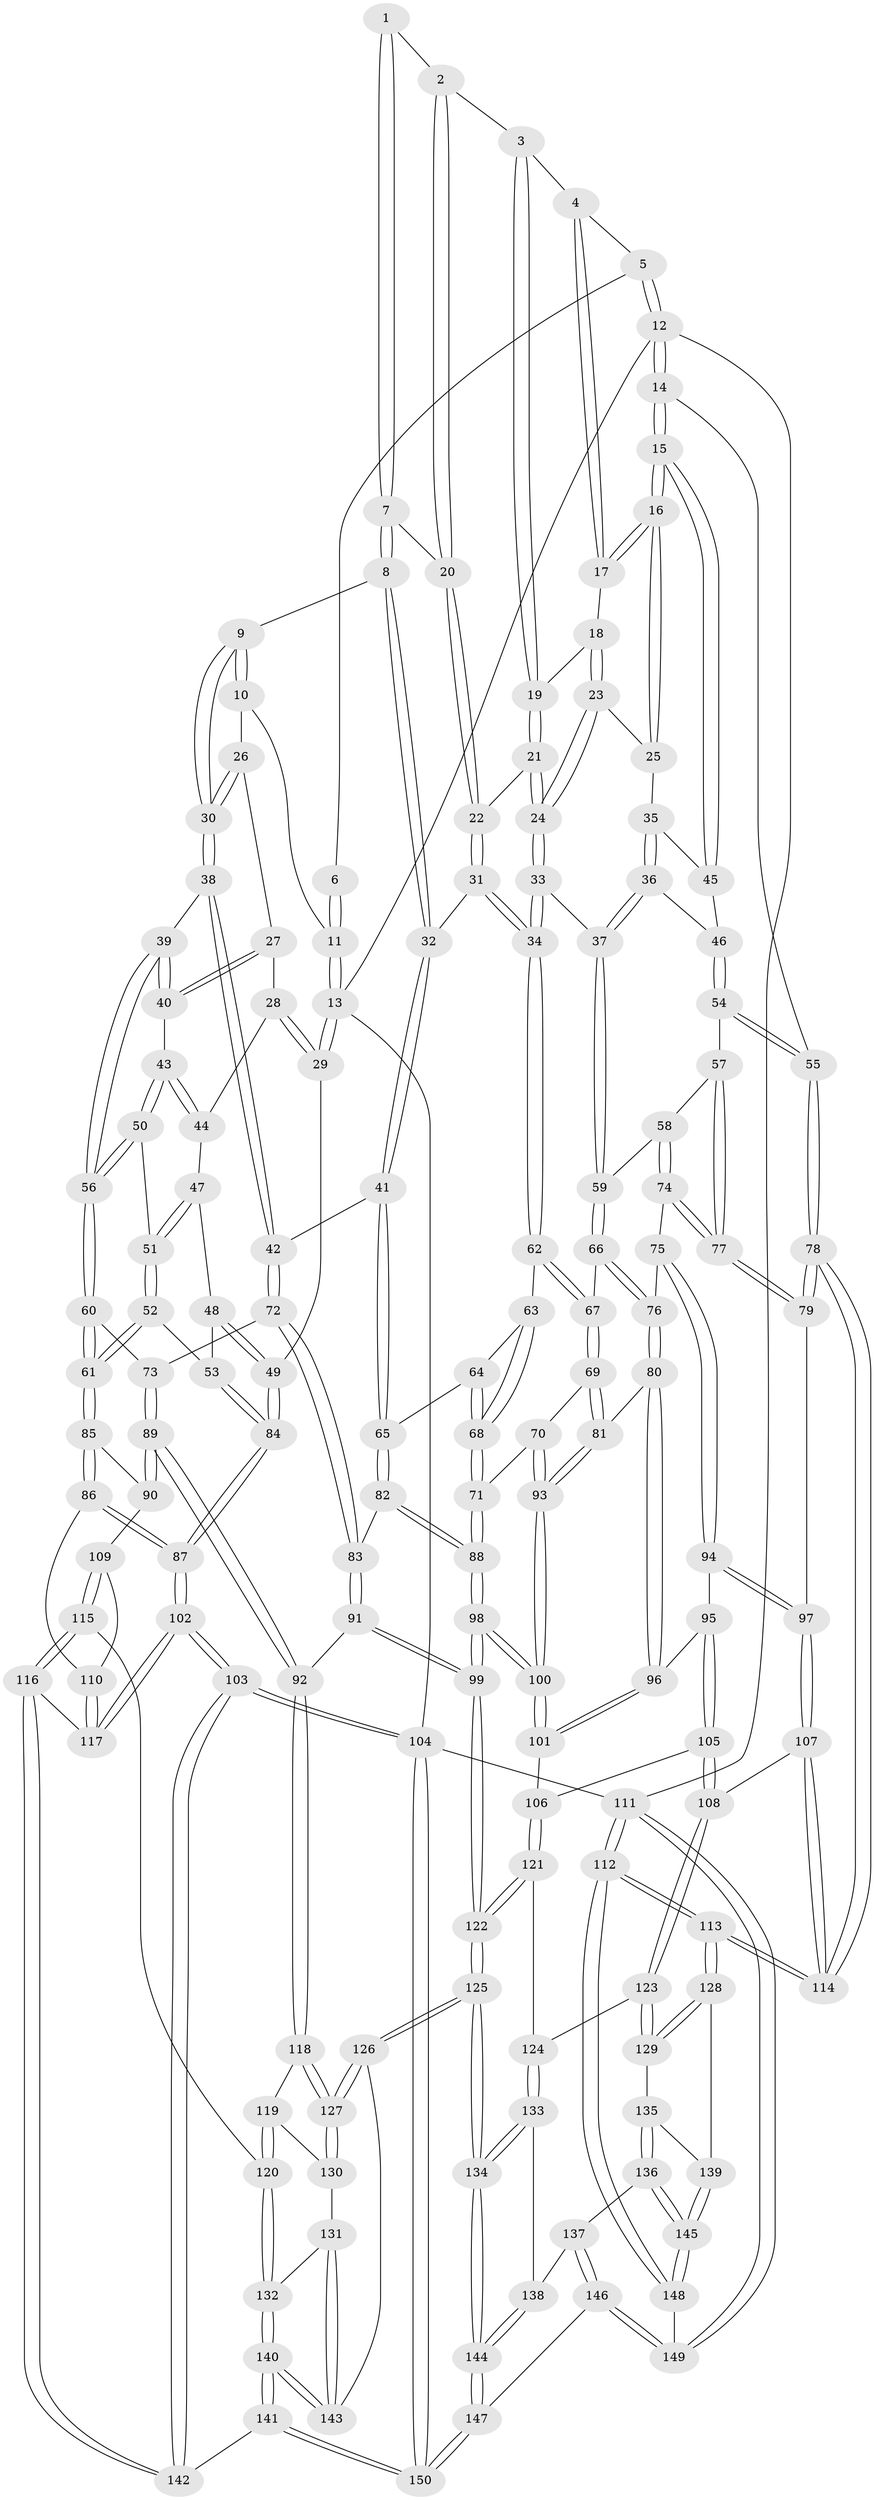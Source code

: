 // Generated by graph-tools (version 1.1) at 2025/27/03/15/25 16:27:56]
// undirected, 150 vertices, 372 edges
graph export_dot {
graph [start="1"]
  node [color=gray90,style=filled];
  1 [pos="+0.6086688634856767+0"];
  2 [pos="+0.6653147960755097+0.07309619061985533"];
  3 [pos="+0.7631267861602752+0"];
  4 [pos="+0.8161194594176893+0"];
  5 [pos="+0.8273616894174389+0"];
  6 [pos="+0.6060628696390641+0"];
  7 [pos="+0.6137796518528741+0.12415062554934099"];
  8 [pos="+0.4584872992826904+0.11391102133306125"];
  9 [pos="+0.4398390719661148+0.09291526128979043"];
  10 [pos="+0.38084403060293065+0.00022843540843128912"];
  11 [pos="+0.36327021996602876+0"];
  12 [pos="+1+0"];
  13 [pos="+0+0"];
  14 [pos="+1+0.08019154323200103"];
  15 [pos="+1+0.10836665375889983"];
  16 [pos="+1+0.11502997834489678"];
  17 [pos="+0.8734818664960521+0.09354097184870556"];
  18 [pos="+0.8540638755291255+0.12366671026734388"];
  19 [pos="+0.7600710274565169+0.10908723816521834"];
  20 [pos="+0.6324910825213609+0.13150553500146078"];
  21 [pos="+0.7110150719824305+0.1646818654465633"];
  22 [pos="+0.6374126141562221+0.13662081819759736"];
  23 [pos="+0.8603232112954375+0.18606390921995156"];
  24 [pos="+0.7492449274772082+0.239515366378603"];
  25 [pos="+0.8667023875657259+0.18989546889111839"];
  26 [pos="+0.26127198377392985+0.13146672959675046"];
  27 [pos="+0.22264092217151824+0.1605035916698067"];
  28 [pos="+0.06121556318979921+0.12793218869134873"];
  29 [pos="+0+0"];
  30 [pos="+0.33086040716770665+0.237035361937361"];
  31 [pos="+0.5821102208629839+0.31491516602315606"];
  32 [pos="+0.4789080918177551+0.29641527072508994"];
  33 [pos="+0.7459928098375957+0.2684868148465521"];
  34 [pos="+0.6058513740833821+0.3298161252005238"];
  35 [pos="+0.894215713995082+0.2335595290865883"];
  36 [pos="+0.8125254753828063+0.33136673527348054"];
  37 [pos="+0.8010709694766351+0.3370146676269629"];
  38 [pos="+0.3159408100205689+0.33927628678901106"];
  39 [pos="+0.30030270569283846+0.3347771863374994"];
  40 [pos="+0.23119661805273406+0.29924951446310755"];
  41 [pos="+0.4218361167966829+0.3490247962862043"];
  42 [pos="+0.32171489923129765+0.34300126701664035"];
  43 [pos="+0.21701903509596643+0.3034291878629979"];
  44 [pos="+0.08102812399325907+0.2374806733889659"];
  45 [pos="+0.9040317055995085+0.23923886560378038"];
  46 [pos="+0.9427262739695765+0.307748818155628"];
  47 [pos="+0.07528603923534855+0.2513655847832412"];
  48 [pos="+0.05115397752550548+0.291600696356029"];
  49 [pos="+0+0.32233321546609356"];
  50 [pos="+0.16646086606962843+0.34722946538778726"];
  51 [pos="+0.14625137236146135+0.35899779190278064"];
  52 [pos="+0.0876025110349156+0.40668724440463666"];
  53 [pos="+0.08317892765302345+0.4061433509471561"];
  54 [pos="+1+0.3458708712251487"];
  55 [pos="+1+0.3284148682187292"];
  56 [pos="+0.20678549999568788+0.4304818396548998"];
  57 [pos="+0.9445528619291002+0.39446128050931134"];
  58 [pos="+0.8935309902592555+0.4079174921295614"];
  59 [pos="+0.8028187579789606+0.36311371325875774"];
  60 [pos="+0.19406147608392227+0.4638352860850227"];
  61 [pos="+0.15555315406046305+0.48329549736155203"];
  62 [pos="+0.6153935451752331+0.3633743027479015"];
  63 [pos="+0.6135491963912181+0.36624028171087014"];
  64 [pos="+0.5453234951340963+0.4270383556672077"];
  65 [pos="+0.44355974718388813+0.43253649658393956"];
  66 [pos="+0.7928838762892472+0.38065268167088084"];
  67 [pos="+0.6402879452615432+0.3920776699866239"];
  68 [pos="+0.5595191186399959+0.49785699941591766"];
  69 [pos="+0.6752368393665521+0.4742639543975272"];
  70 [pos="+0.6169050170938327+0.5020759812857561"];
  71 [pos="+0.5579351547788893+0.505050354895515"];
  72 [pos="+0.28924866380750924+0.4695227586825158"];
  73 [pos="+0.2878716539824073+0.47232261358104255"];
  74 [pos="+0.883607778354143+0.4702206157827718"];
  75 [pos="+0.8221459588189448+0.49435697910887055"];
  76 [pos="+0.7721006038249261+0.46356520939153256"];
  77 [pos="+0.9460697543913642+0.5217999698253268"];
  78 [pos="+1+0.4978024287718459"];
  79 [pos="+0.9567788433694016+0.5387951815554316"];
  80 [pos="+0.7238208933763025+0.4918185500149854"];
  81 [pos="+0.7074936822671761+0.49098049282624007"];
  82 [pos="+0.4475836685718656+0.4715644347503722"];
  83 [pos="+0.44002411585226703+0.4801440435964212"];
  84 [pos="+0+0.505609971661889"];
  85 [pos="+0.15546452369064737+0.49290269014213206"];
  86 [pos="+0+0.567784729892025"];
  87 [pos="+0+0.5449304852683716"];
  88 [pos="+0.5349765115604528+0.5199700943107987"];
  89 [pos="+0.3062248301932269+0.6047665708403714"];
  90 [pos="+0.17349943484691221+0.564696697202364"];
  91 [pos="+0.34710285419793285+0.624112063234951"];
  92 [pos="+0.3291717708555387+0.6282808373764525"];
  93 [pos="+0.6410364021254458+0.6219706013892871"];
  94 [pos="+0.8460908492237935+0.563716327447135"];
  95 [pos="+0.7771939774263917+0.5878655034099989"];
  96 [pos="+0.7540009190382915+0.5771371699249883"];
  97 [pos="+0.9028003592084203+0.5972205896911873"];
  98 [pos="+0.5526074543382257+0.6863186641857792"];
  99 [pos="+0.5495813033606989+0.6897180826471615"];
  100 [pos="+0.6327123663839753+0.656470349192848"];
  101 [pos="+0.6575119582596071+0.6592223517931083"];
  102 [pos="+0+0.6565272032430504"];
  103 [pos="+0+1"];
  104 [pos="+0+1"];
  105 [pos="+0.7906909592226588+0.6639049337188446"];
  106 [pos="+0.7168742047675816+0.690447110081707"];
  107 [pos="+0.9025242223154968+0.6746472418012754"];
  108 [pos="+0.8784449428979964+0.6919430468016401"];
  109 [pos="+0.11779649973019402+0.6123874480263385"];
  110 [pos="+0.10367088829399648+0.6098486461666417"];
  111 [pos="+1+1"];
  112 [pos="+1+1"];
  113 [pos="+1+0.9077309895909155"];
  114 [pos="+1+0.8288522268377934"];
  115 [pos="+0.15029513179750686+0.7553623424402862"];
  116 [pos="+0.1025174564627123+0.775938328282776"];
  117 [pos="+0.015844580059854077+0.7354555749897529"];
  118 [pos="+0.32103857788578605+0.6468437848765455"];
  119 [pos="+0.2813577009214325+0.710932286024197"];
  120 [pos="+0.20788869131500395+0.7639492710507481"];
  121 [pos="+0.7382700381807723+0.7489459736551031"];
  122 [pos="+0.5457652760964431+0.8065766211411237"];
  123 [pos="+0.8508472279273674+0.762177668911495"];
  124 [pos="+0.7553513191575959+0.7769179332989341"];
  125 [pos="+0.5386095758552941+0.874282619732789"];
  126 [pos="+0.49905220229059666+0.8659512028056799"];
  127 [pos="+0.44361622377679677+0.8253064956991617"];
  128 [pos="+1+0.8747211261170736"];
  129 [pos="+0.8597574182746324+0.7858891662091041"];
  130 [pos="+0.33359548653315807+0.7770849224821864"];
  131 [pos="+0.3359975892411216+0.8528805660858533"];
  132 [pos="+0.23716424632791308+0.857050292937348"];
  133 [pos="+0.7539578525637901+0.7799503882812862"];
  134 [pos="+0.5389636166998608+0.8749626607389199"];
  135 [pos="+0.8583773890792319+0.7897361134196881"];
  136 [pos="+0.8133984403212218+0.8994540141062944"];
  137 [pos="+0.7788889815364879+0.8935114629333742"];
  138 [pos="+0.7608315513536832+0.8793028946363814"];
  139 [pos="+0.894409904222462+0.9075873083856731"];
  140 [pos="+0.21667798095045834+1"];
  141 [pos="+0.13891418787066118+1"];
  142 [pos="+0.0982373801134083+0.7880611135631868"];
  143 [pos="+0.3777315706805626+0.8784707006650369"];
  144 [pos="+0.5419663680157959+0.884348559133088"];
  145 [pos="+0.8430460435117157+0.9266253240810639"];
  146 [pos="+0.599763905260616+1"];
  147 [pos="+0.5514463163064355+1"];
  148 [pos="+0.8440911432796623+0.9506008599420941"];
  149 [pos="+0.7535848428164211+1"];
  150 [pos="+0.13146172441431397+1"];
  1 -- 2;
  1 -- 7;
  1 -- 7;
  2 -- 3;
  2 -- 20;
  2 -- 20;
  3 -- 4;
  3 -- 19;
  3 -- 19;
  4 -- 5;
  4 -- 17;
  4 -- 17;
  5 -- 6;
  5 -- 12;
  5 -- 12;
  6 -- 11;
  6 -- 11;
  7 -- 8;
  7 -- 8;
  7 -- 20;
  8 -- 9;
  8 -- 32;
  8 -- 32;
  9 -- 10;
  9 -- 10;
  9 -- 30;
  9 -- 30;
  10 -- 11;
  10 -- 26;
  11 -- 13;
  11 -- 13;
  12 -- 13;
  12 -- 14;
  12 -- 14;
  12 -- 111;
  13 -- 29;
  13 -- 29;
  13 -- 104;
  14 -- 15;
  14 -- 15;
  14 -- 55;
  15 -- 16;
  15 -- 16;
  15 -- 45;
  15 -- 45;
  16 -- 17;
  16 -- 17;
  16 -- 25;
  16 -- 25;
  17 -- 18;
  18 -- 19;
  18 -- 23;
  18 -- 23;
  19 -- 21;
  19 -- 21;
  20 -- 22;
  20 -- 22;
  21 -- 22;
  21 -- 24;
  21 -- 24;
  22 -- 31;
  22 -- 31;
  23 -- 24;
  23 -- 24;
  23 -- 25;
  24 -- 33;
  24 -- 33;
  25 -- 35;
  26 -- 27;
  26 -- 30;
  26 -- 30;
  27 -- 28;
  27 -- 40;
  27 -- 40;
  28 -- 29;
  28 -- 29;
  28 -- 44;
  29 -- 49;
  30 -- 38;
  30 -- 38;
  31 -- 32;
  31 -- 34;
  31 -- 34;
  32 -- 41;
  32 -- 41;
  33 -- 34;
  33 -- 34;
  33 -- 37;
  34 -- 62;
  34 -- 62;
  35 -- 36;
  35 -- 36;
  35 -- 45;
  36 -- 37;
  36 -- 37;
  36 -- 46;
  37 -- 59;
  37 -- 59;
  38 -- 39;
  38 -- 42;
  38 -- 42;
  39 -- 40;
  39 -- 40;
  39 -- 56;
  39 -- 56;
  40 -- 43;
  41 -- 42;
  41 -- 65;
  41 -- 65;
  42 -- 72;
  42 -- 72;
  43 -- 44;
  43 -- 44;
  43 -- 50;
  43 -- 50;
  44 -- 47;
  45 -- 46;
  46 -- 54;
  46 -- 54;
  47 -- 48;
  47 -- 51;
  47 -- 51;
  48 -- 49;
  48 -- 49;
  48 -- 53;
  49 -- 84;
  49 -- 84;
  50 -- 51;
  50 -- 56;
  50 -- 56;
  51 -- 52;
  51 -- 52;
  52 -- 53;
  52 -- 61;
  52 -- 61;
  53 -- 84;
  53 -- 84;
  54 -- 55;
  54 -- 55;
  54 -- 57;
  55 -- 78;
  55 -- 78;
  56 -- 60;
  56 -- 60;
  57 -- 58;
  57 -- 77;
  57 -- 77;
  58 -- 59;
  58 -- 74;
  58 -- 74;
  59 -- 66;
  59 -- 66;
  60 -- 61;
  60 -- 61;
  60 -- 73;
  61 -- 85;
  61 -- 85;
  62 -- 63;
  62 -- 67;
  62 -- 67;
  63 -- 64;
  63 -- 68;
  63 -- 68;
  64 -- 65;
  64 -- 68;
  64 -- 68;
  65 -- 82;
  65 -- 82;
  66 -- 67;
  66 -- 76;
  66 -- 76;
  67 -- 69;
  67 -- 69;
  68 -- 71;
  68 -- 71;
  69 -- 70;
  69 -- 81;
  69 -- 81;
  70 -- 71;
  70 -- 93;
  70 -- 93;
  71 -- 88;
  71 -- 88;
  72 -- 73;
  72 -- 83;
  72 -- 83;
  73 -- 89;
  73 -- 89;
  74 -- 75;
  74 -- 77;
  74 -- 77;
  75 -- 76;
  75 -- 94;
  75 -- 94;
  76 -- 80;
  76 -- 80;
  77 -- 79;
  77 -- 79;
  78 -- 79;
  78 -- 79;
  78 -- 114;
  78 -- 114;
  79 -- 97;
  80 -- 81;
  80 -- 96;
  80 -- 96;
  81 -- 93;
  81 -- 93;
  82 -- 83;
  82 -- 88;
  82 -- 88;
  83 -- 91;
  83 -- 91;
  84 -- 87;
  84 -- 87;
  85 -- 86;
  85 -- 86;
  85 -- 90;
  86 -- 87;
  86 -- 87;
  86 -- 110;
  87 -- 102;
  87 -- 102;
  88 -- 98;
  88 -- 98;
  89 -- 90;
  89 -- 90;
  89 -- 92;
  89 -- 92;
  90 -- 109;
  91 -- 92;
  91 -- 99;
  91 -- 99;
  92 -- 118;
  92 -- 118;
  93 -- 100;
  93 -- 100;
  94 -- 95;
  94 -- 97;
  94 -- 97;
  95 -- 96;
  95 -- 105;
  95 -- 105;
  96 -- 101;
  96 -- 101;
  97 -- 107;
  97 -- 107;
  98 -- 99;
  98 -- 99;
  98 -- 100;
  98 -- 100;
  99 -- 122;
  99 -- 122;
  100 -- 101;
  100 -- 101;
  101 -- 106;
  102 -- 103;
  102 -- 103;
  102 -- 117;
  102 -- 117;
  103 -- 104;
  103 -- 104;
  103 -- 142;
  103 -- 142;
  104 -- 111;
  104 -- 150;
  104 -- 150;
  105 -- 106;
  105 -- 108;
  105 -- 108;
  106 -- 121;
  106 -- 121;
  107 -- 108;
  107 -- 114;
  107 -- 114;
  108 -- 123;
  108 -- 123;
  109 -- 110;
  109 -- 115;
  109 -- 115;
  110 -- 117;
  110 -- 117;
  111 -- 112;
  111 -- 112;
  111 -- 149;
  111 -- 149;
  112 -- 113;
  112 -- 113;
  112 -- 148;
  112 -- 148;
  113 -- 114;
  113 -- 114;
  113 -- 128;
  113 -- 128;
  115 -- 116;
  115 -- 116;
  115 -- 120;
  116 -- 117;
  116 -- 142;
  116 -- 142;
  118 -- 119;
  118 -- 127;
  118 -- 127;
  119 -- 120;
  119 -- 120;
  119 -- 130;
  120 -- 132;
  120 -- 132;
  121 -- 122;
  121 -- 122;
  121 -- 124;
  122 -- 125;
  122 -- 125;
  123 -- 124;
  123 -- 129;
  123 -- 129;
  124 -- 133;
  124 -- 133;
  125 -- 126;
  125 -- 126;
  125 -- 134;
  125 -- 134;
  126 -- 127;
  126 -- 127;
  126 -- 143;
  127 -- 130;
  127 -- 130;
  128 -- 129;
  128 -- 129;
  128 -- 139;
  129 -- 135;
  130 -- 131;
  131 -- 132;
  131 -- 143;
  131 -- 143;
  132 -- 140;
  132 -- 140;
  133 -- 134;
  133 -- 134;
  133 -- 138;
  134 -- 144;
  134 -- 144;
  135 -- 136;
  135 -- 136;
  135 -- 139;
  136 -- 137;
  136 -- 145;
  136 -- 145;
  137 -- 138;
  137 -- 146;
  137 -- 146;
  138 -- 144;
  138 -- 144;
  139 -- 145;
  139 -- 145;
  140 -- 141;
  140 -- 141;
  140 -- 143;
  140 -- 143;
  141 -- 142;
  141 -- 150;
  141 -- 150;
  144 -- 147;
  144 -- 147;
  145 -- 148;
  145 -- 148;
  146 -- 147;
  146 -- 149;
  146 -- 149;
  147 -- 150;
  147 -- 150;
  148 -- 149;
}
